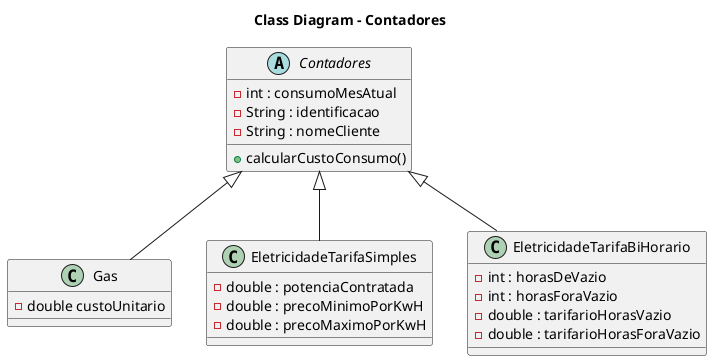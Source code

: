@startuml
'https://plantuml.com/class-diagram

Title Class Diagram - Contadores

abstract class Contadores{
- int : consumoMesAtual
- String : identificacao
- String : nomeCliente
+ calcularCustoConsumo()
}

class Gas{
- double custoUnitario
}

class EletricidadeTarifaSimples{
- double : potenciaContratada
- double : precoMinimoPorKwH
- double : precoMaximoPorKwH
}

class EletricidadeTarifaBiHorario{
- int : horasDeVazio
- int : horasForaVazio
- double : tarifarioHorasVazio
- double : tarifarioHorasForaVazio
}

Contadores <|-- Gas
Contadores <|-- EletricidadeTarifaSimples
Contadores <|-- EletricidadeTarifaBiHorario

@enduml